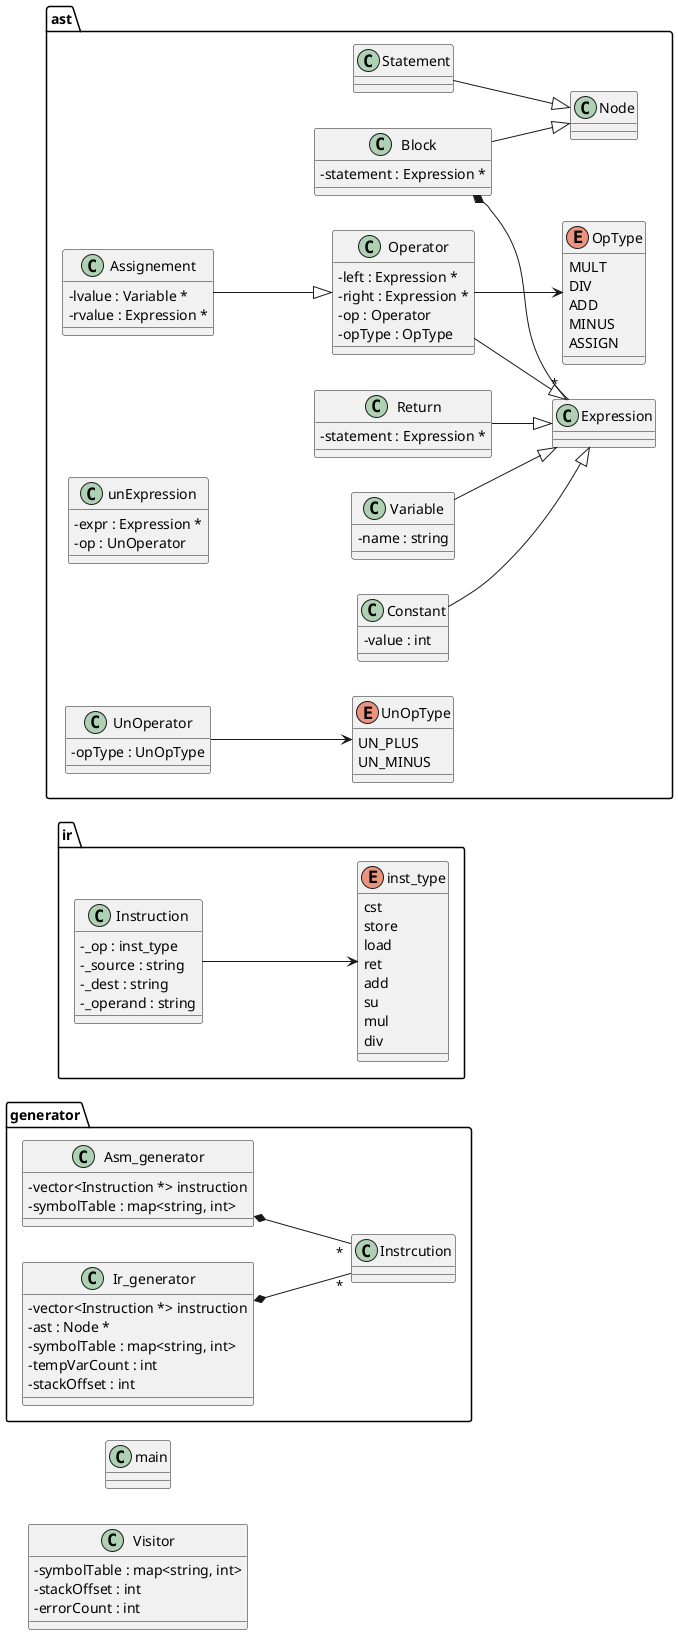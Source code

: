@startuml
skinparam classAttributeIconSize 0
left to right direction

package generator{

    Asm_generator *-- "*" Instrcution

    class Asm_generator{
        -vector<Instruction *> instruction
        -symbolTable : map<string, int>
    }

    
    Ir_generator *-- "*" Instrcution

    class Ir_generator{
        -vector<Instruction *> instruction
        -ast : Node *
        -symbolTable : map<string, int>
        -tempVarCount : int
        -stackOffset : int
    }

}

package ir{

    Instruction --> inst_type

    class Instruction{
        -_op : inst_type
        -_source : string
        -_dest : string
        -_operand : string
    }

    enum inst_type {
        cst
        store
        load
        ret
        add
        su
        mul
        div
    }
}


package ast{

    Statement --|> Node
    Assignement --|> Operator
    Block --|> Node
    Constant --|> Expression
    Operator --|> Expression
    Return --|> Expression
    Variable --|> Expression

    Block *-- "*" Expression
    
    class Node{
        
    }

    class Assignement{
        -lvalue : Variable *
        -rvalue : Expression *
    }
    
    class Block{
        -statement : Expression *
    }
    
    class Constant{
        -value : int
    }
    
    class Operator{
        -left : Expression *
        -right : Expression *
        -op : Operator
    }
    
    Operator --> OpType
    class Operator{
        -opType : OpType
    }
    
    enum OpType {
        MULT
        DIV
        ADD
        MINUS
        ASSIGN
    }

    
    class Return{
        -statement : Expression *
    }
    
    class unExpression{
        -expr : Expression *
        -op : UnOperator
    }
    UnOperator --> UnOpType
    class UnOperator{
        -opType : UnOpType
    }

    enum UnOpType{
        UN_PLUS
        UN_MINUS
    }

    class Expression{
        
    }
    
    class Variable{
        -name : string
    }

}
    
class Visitor{
    -symbolTable : map<string, int>
    -stackOffset : int
    -errorCount : int
}

class main{

}

@enduml